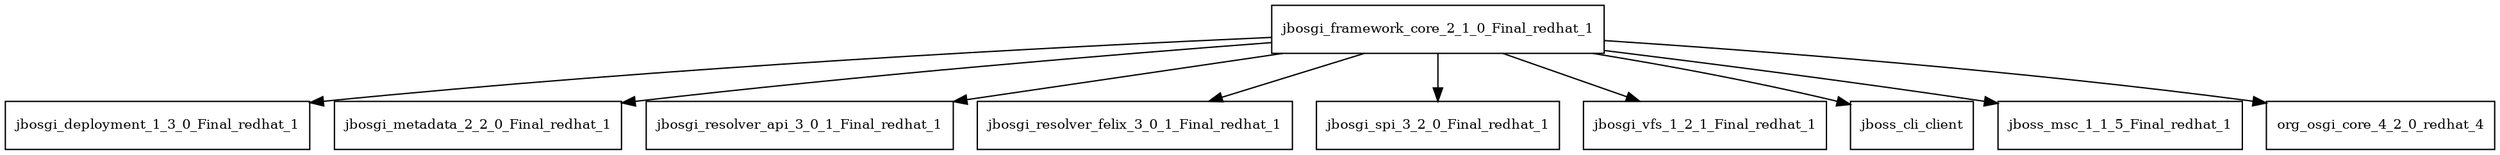 digraph jbosgi_framework_core_2_1_0_Final_redhat_1_dependencies {
  node [shape = box, fontsize=10.0];
  jbosgi_framework_core_2_1_0_Final_redhat_1 -> jbosgi_deployment_1_3_0_Final_redhat_1;
  jbosgi_framework_core_2_1_0_Final_redhat_1 -> jbosgi_metadata_2_2_0_Final_redhat_1;
  jbosgi_framework_core_2_1_0_Final_redhat_1 -> jbosgi_resolver_api_3_0_1_Final_redhat_1;
  jbosgi_framework_core_2_1_0_Final_redhat_1 -> jbosgi_resolver_felix_3_0_1_Final_redhat_1;
  jbosgi_framework_core_2_1_0_Final_redhat_1 -> jbosgi_spi_3_2_0_Final_redhat_1;
  jbosgi_framework_core_2_1_0_Final_redhat_1 -> jbosgi_vfs_1_2_1_Final_redhat_1;
  jbosgi_framework_core_2_1_0_Final_redhat_1 -> jboss_cli_client;
  jbosgi_framework_core_2_1_0_Final_redhat_1 -> jboss_msc_1_1_5_Final_redhat_1;
  jbosgi_framework_core_2_1_0_Final_redhat_1 -> org_osgi_core_4_2_0_redhat_4;
}
